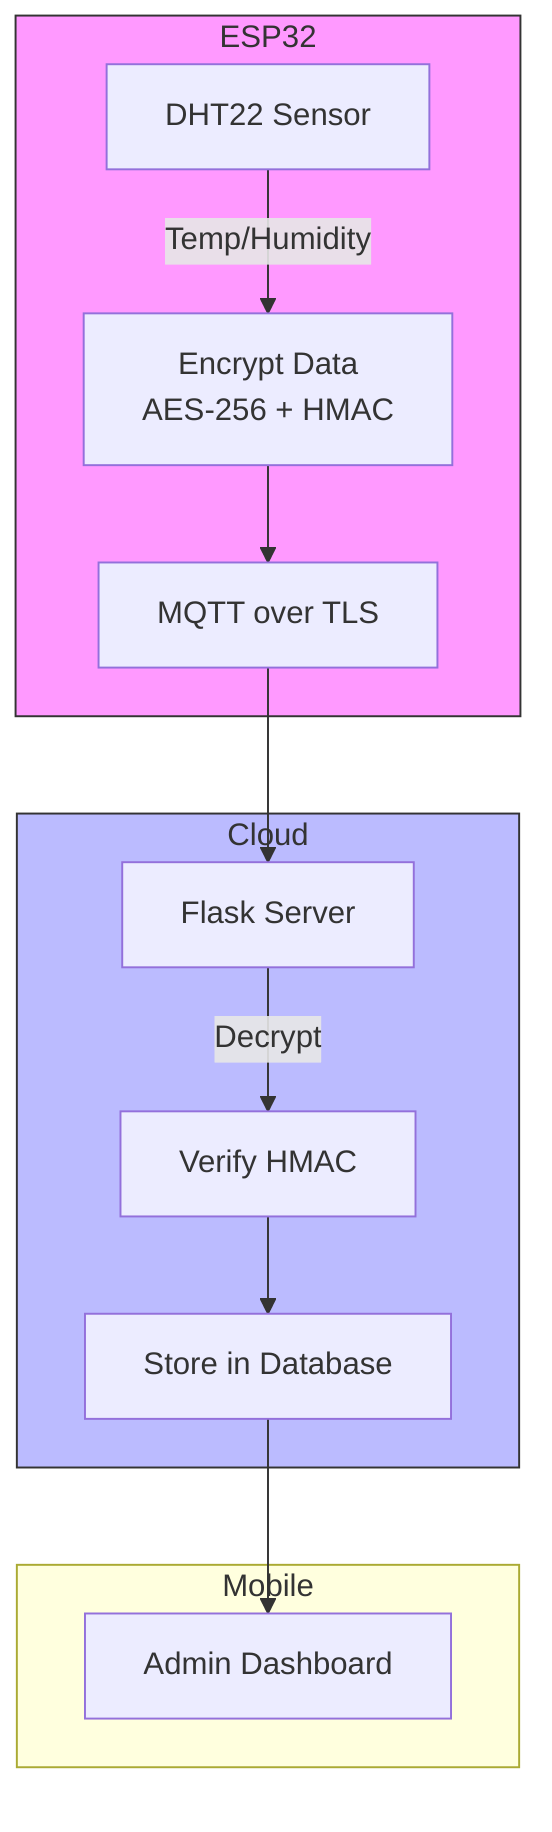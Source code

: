%% architecture.mmd
flowchart TD
    subgraph ESP32
        A[DHT22 Sensor] -->|Temp/Humidity| B[Encrypt Data\nAES-256 + HMAC]
        B --> C[MQTT over TLS]
    end

    subgraph Cloud
        C --> D[Flask Server]
        D -->|Decrypt| E[Verify HMAC]
        E --> F[Store in Database]
    end

    subgraph Mobile
        F --> G[Admin Dashboard]
    end

    style ESP32 fill:#f9f,stroke:#333
    style Cloud fill:#bbf,stroke:#333